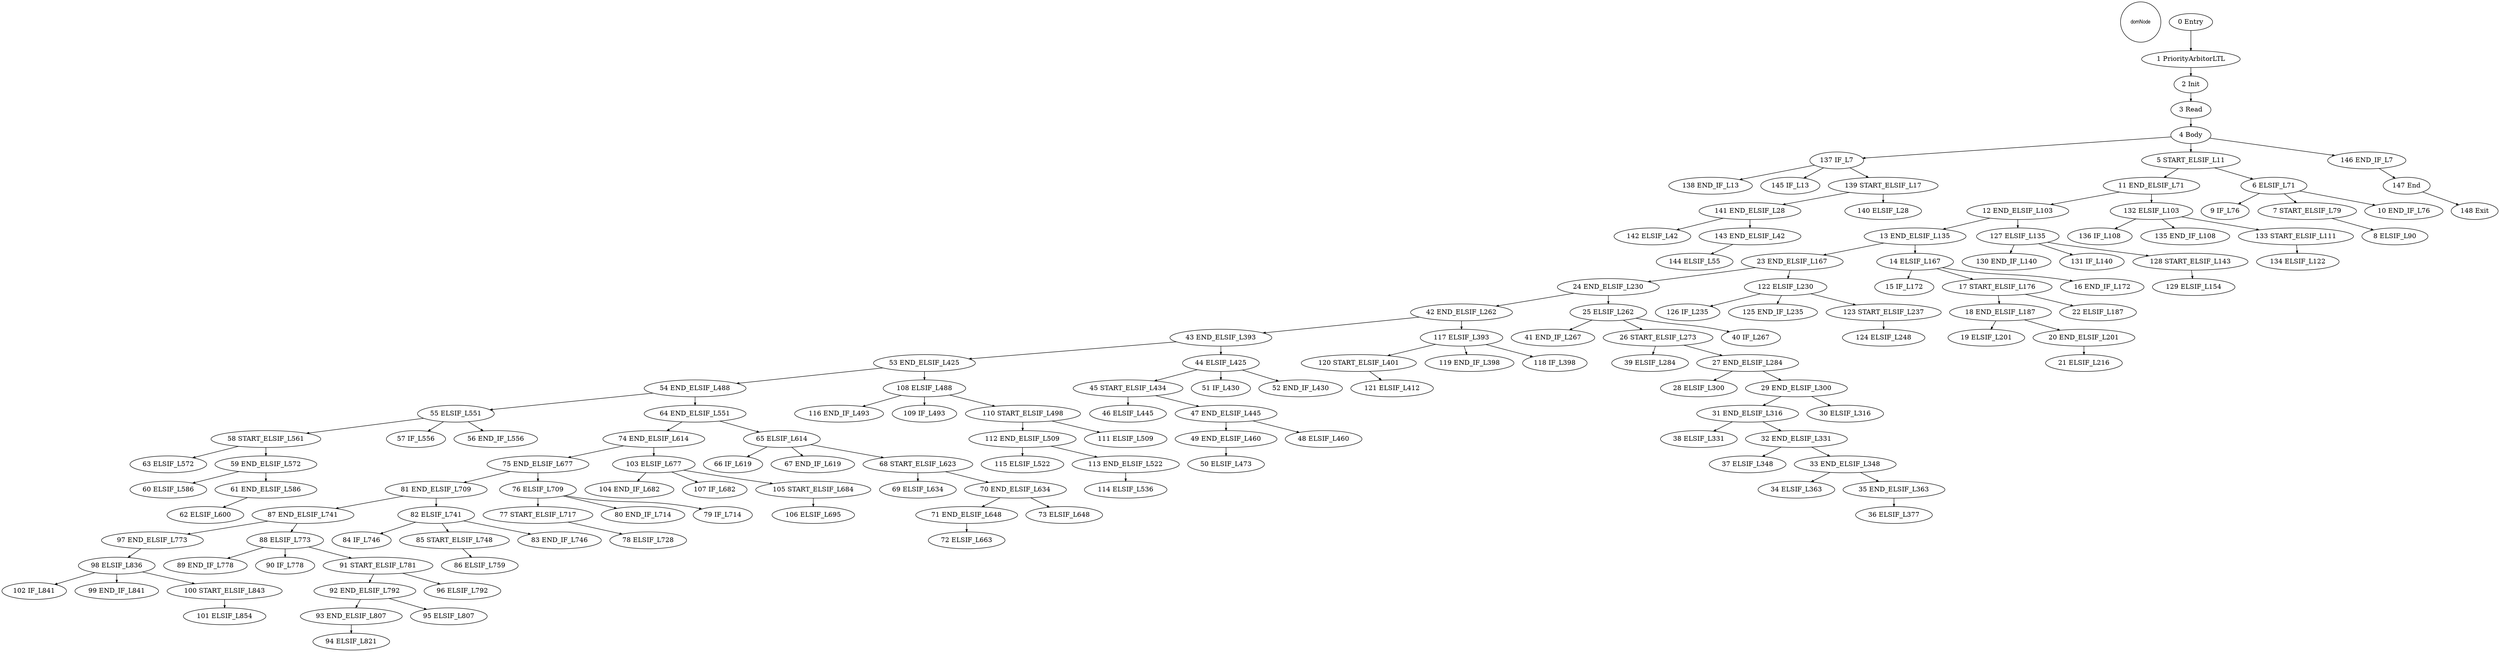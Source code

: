 digraph G {
  ranksep=.25;
  edge [arrowsize=.5]
  domNode [shape=circle, fontname="ArialNarrow",
        fontsize=12,  height=1.2];
  "124 ELSIF_L248"; "130 END_IF_L140"; "120 START_ELSIF_L401"; "34 ELSIF_L363"; "134 ELSIF_L122"; "87 END_ELSIF_L741"; "58 START_ELSIF_L561"; "28 ELSIF_L300"; "43 END_ELSIF_L393"; "55 ELSIF_L551"; "106 ELSIF_L695"; "126 IF_L235"; "29 END_ELSIF_L300"; "102 IF_L841"; "66 IF_L619"; "138 END_IF_L13"; "12 END_ELSIF_L103"; "50 ELSIF_L473"; "62 ELSIF_L600"; "18 END_ELSIF_L187"; "45 START_ELSIF_L434"; "114 ELSIF_L536"; "24 END_ELSIF_L230"; "63 ELSIF_L572"; "31 END_ELSIF_L316"; "15 IF_L172"; "17 START_ELSIF_L176"; "144 ELSIF_L55"; "104 END_IF_L682"; "136 IF_L108"; "49 END_ELSIF_L460"; "60 ELSIF_L586"; "107 IF_L682"; "129 ELSIF_L154"; "13 END_ELSIF_L135"; "142 ELSIF_L42"; "78 ELSIF_L728"; "145 IF_L13"; "37 ELSIF_L348"; "81 END_ELSIF_L709"; "97 END_ELSIF_L773"; "75 END_ELSIF_L677"; "115 ELSIF_L522"; "9 IF_L76"; "116 END_IF_L493"; "38 ELSIF_L331"; "89 END_IF_L778"; "7 START_ELSIF_L79"; "148 Exit"; "109 IF_L493"; "8 ELSIF_L90"; "46 ELSIF_L445"; "71 END_ELSIF_L648"; "125 END_IF_L235"; "2 Init"; "39 ELSIF_L284"; "16 END_IF_L172"; "112 END_ELSIF_L509"; "82 ELSIF_L741"; "41 END_IF_L267"; "33 END_ELSIF_L348"; "74 END_ELSIF_L614"; "137 IF_L7"; "105 START_ELSIF_L684"; "54 END_ELSIF_L488"; "98 ELSIF_L836"; "35 END_ELSIF_L363"; "65 ELSIF_L614"; "3 Read"; "121 ELSIF_L412"; "19 ELSIF_L201"; "77 START_ELSIF_L717"; "64 END_ELSIF_L551"; "84 IF_L746"; "23 END_ELSIF_L167"; "5 START_ELSIF_L11"; "80 END_IF_L714"; "122 ELSIF_L230"; "61 END_ELSIF_L586"; "135 END_IF_L108"; "36 ELSIF_L377"; "26 START_ELSIF_L273"; "143 END_ELSIF_L42"; "14 ELSIF_L167"; "141 END_ELSIF_L28"; "92 END_ELSIF_L792"; "11 END_ELSIF_L71"; "119 END_IF_L398"; "47 END_ELSIF_L445"; "42 END_ELSIF_L262"; "117 ELSIF_L393"; "76 ELSIF_L709"; "132 ELSIF_L103"; "0 Entry"; "21 ELSIF_L216"; "20 END_ELSIF_L201"; "57 IF_L556"; "90 IF_L778"; "96 ELSIF_L792"; "22 ELSIF_L187"; "131 IF_L140"; "133 START_ELSIF_L111"; "59 END_ELSIF_L572"; "4 Body"; "48 ELSIF_L460"; "113 END_ELSIF_L522"; "93 END_ELSIF_L807"; "123 START_ELSIF_L237"; "53 END_ELSIF_L425"; "40 IF_L267"; "99 END_IF_L841"; "73 ELSIF_L648"; "27 END_ELSIF_L284"; "111 ELSIF_L509"; "69 ELSIF_L634"; "94 ELSIF_L821"; "108 ELSIF_L488"; "51 IF_L430"; "86 ELSIF_L759"; "118 IF_L398"; "140 ELSIF_L28"; "67 END_IF_L619"; "88 ELSIF_L773"; "52 END_IF_L430"; "30 ELSIF_L316"; "146 END_IF_L7"; "70 END_ELSIF_L634"; "6 ELSIF_L71"; "79 IF_L714"; "56 END_IF_L556"; "128 START_ELSIF_L143"; "103 ELSIF_L677"; "10 END_IF_L76"; "32 END_ELSIF_L331"; "68 START_ELSIF_L623"; "85 START_ELSIF_L748"; "127 ELSIF_L135"; "72 ELSIF_L663"; "83 END_IF_L746"; "147 End"; "1 PriorityArbitorLTL"; "95 ELSIF_L807"; "139 START_ELSIF_L17"; "110 START_ELSIF_L498"; "91 START_ELSIF_L781"; "101 ELSIF_L854"; "44 ELSIF_L425"; "100 START_ELSIF_L843"; "25 ELSIF_L262"; 
  "117 ELSIF_L393" -> "118 IF_L398";
  "117 ELSIF_L393" -> "119 END_IF_L398";
  "117 ELSIF_L393" -> "120 START_ELSIF_L401";
  "120 START_ELSIF_L401" -> "121 ELSIF_L412";
  "55 ELSIF_L551" -> "56 END_IF_L556";
  "55 ELSIF_L551" -> "57 IF_L556";
  "55 ELSIF_L551" -> "58 START_ELSIF_L561";
  "2 Init" -> "3 Read";
  "113 END_ELSIF_L522" -> "114 ELSIF_L536";
  "54 END_ELSIF_L488" -> "55 ELSIF_L551";
  "54 END_ELSIF_L488" -> "64 END_ELSIF_L551";
  "44 ELSIF_L425" -> "45 START_ELSIF_L434";
  "44 ELSIF_L425" -> "51 IF_L430";
  "44 ELSIF_L425" -> "52 END_IF_L430";
  "6 ELSIF_L71" -> "7 START_ELSIF_L79";
  "6 ELSIF_L71" -> "9 IF_L76";
  "6 ELSIF_L71" -> "10 END_IF_L76";
  "93 END_ELSIF_L807" -> "94 ELSIF_L821";
  "76 ELSIF_L709" -> "77 START_ELSIF_L717";
  "76 ELSIF_L709" -> "79 IF_L714";
  "76 ELSIF_L709" -> "80 END_IF_L714";
  "71 END_ELSIF_L648" -> "72 ELSIF_L663";
  "110 START_ELSIF_L498" -> "111 ELSIF_L509";
  "110 START_ELSIF_L498" -> "112 END_ELSIF_L509";
  "14 ELSIF_L167" -> "15 IF_L172";
  "14 ELSIF_L167" -> "16 END_IF_L172";
  "14 ELSIF_L167" -> "17 START_ELSIF_L176";
  "42 END_ELSIF_L262" -> "43 END_ELSIF_L393";
  "42 END_ELSIF_L262" -> "117 ELSIF_L393";
  "7 START_ELSIF_L79" -> "8 ELSIF_L90";
  "98 ELSIF_L836" -> "99 END_IF_L841";
  "98 ELSIF_L836" -> "100 START_ELSIF_L843";
  "98 ELSIF_L836" -> "102 IF_L841";
  "103 ELSIF_L677" -> "104 END_IF_L682";
  "103 ELSIF_L677" -> "105 START_ELSIF_L684";
  "103 ELSIF_L677" -> "107 IF_L682";
  "97 END_ELSIF_L773" -> "98 ELSIF_L836";
  "13 END_ELSIF_L135" -> "14 ELSIF_L167";
  "13 END_ELSIF_L135" -> "23 END_ELSIF_L167";
  "146 END_IF_L7" -> "147 End";
  "143 END_ELSIF_L42" -> "144 ELSIF_L55";
  "24 END_ELSIF_L230" -> "25 ELSIF_L262";
  "24 END_ELSIF_L230" -> "42 END_ELSIF_L262";
  "68 START_ELSIF_L623" -> "69 ELSIF_L634";
  "68 START_ELSIF_L623" -> "70 END_ELSIF_L634";
  "0 Entry" -> "1 PriorityArbitorLTL";
  "33 END_ELSIF_L348" -> "34 ELSIF_L363";
  "33 END_ELSIF_L348" -> "35 END_ELSIF_L363";
  "87 END_ELSIF_L741" -> "88 ELSIF_L773";
  "87 END_ELSIF_L741" -> "97 END_ELSIF_L773";
  "12 END_ELSIF_L103" -> "13 END_ELSIF_L135";
  "12 END_ELSIF_L103" -> "127 ELSIF_L135";
  "61 END_ELSIF_L586" -> "62 ELSIF_L600";
  "112 END_ELSIF_L509" -> "113 END_ELSIF_L522";
  "112 END_ELSIF_L509" -> "115 ELSIF_L522";
  "1 PriorityArbitorLTL" -> "2 Init";
  "132 ELSIF_L103" -> "133 START_ELSIF_L111";
  "132 ELSIF_L103" -> "135 END_IF_L108";
  "132 ELSIF_L103" -> "136 IF_L108";
  "133 START_ELSIF_L111" -> "134 ELSIF_L122";
  "82 ELSIF_L741" -> "83 END_IF_L746";
  "82 ELSIF_L741" -> "84 IF_L746";
  "82 ELSIF_L741" -> "85 START_ELSIF_L748";
  "35 END_ELSIF_L363" -> "36 ELSIF_L377";
  "123 START_ELSIF_L237" -> "124 ELSIF_L248";
  "70 END_ELSIF_L634" -> "71 END_ELSIF_L648";
  "70 END_ELSIF_L634" -> "73 ELSIF_L648";
  "85 START_ELSIF_L748" -> "86 ELSIF_L759";
  "65 ELSIF_L614" -> "66 IF_L619";
  "65 ELSIF_L614" -> "67 END_IF_L619";
  "65 ELSIF_L614" -> "68 START_ELSIF_L623";
  "141 END_ELSIF_L28" -> "142 ELSIF_L42";
  "141 END_ELSIF_L28" -> "143 END_ELSIF_L42";
  "58 START_ELSIF_L561" -> "59 END_ELSIF_L572";
  "58 START_ELSIF_L561" -> "63 ELSIF_L572";
  "32 END_ELSIF_L331" -> "33 END_ELSIF_L348";
  "32 END_ELSIF_L331" -> "37 ELSIF_L348";
  "105 START_ELSIF_L684" -> "106 ELSIF_L695";
  "59 END_ELSIF_L572" -> "60 ELSIF_L586";
  "59 END_ELSIF_L572" -> "61 END_ELSIF_L586";
  "100 START_ELSIF_L843" -> "101 ELSIF_L854";
  "122 ELSIF_L230" -> "123 START_ELSIF_L237";
  "122 ELSIF_L230" -> "125 END_IF_L235";
  "122 ELSIF_L230" -> "126 IF_L235";
  "3 Read" -> "4 Body";
  "77 START_ELSIF_L717" -> "78 ELSIF_L728";
  "47 END_ELSIF_L445" -> "48 ELSIF_L460";
  "47 END_ELSIF_L445" -> "49 END_ELSIF_L460";
  "20 END_ELSIF_L201" -> "21 ELSIF_L216";
  "23 END_ELSIF_L167" -> "24 END_ELSIF_L230";
  "23 END_ELSIF_L167" -> "122 ELSIF_L230";
  "17 START_ELSIF_L176" -> "18 END_ELSIF_L187";
  "17 START_ELSIF_L176" -> "22 ELSIF_L187";
  "108 ELSIF_L488" -> "109 IF_L493";
  "108 ELSIF_L488" -> "110 START_ELSIF_L498";
  "108 ELSIF_L488" -> "116 END_IF_L493";
  "18 END_ELSIF_L187" -> "19 ELSIF_L201";
  "18 END_ELSIF_L187" -> "20 END_ELSIF_L201";
  "49 END_ELSIF_L460" -> "50 ELSIF_L473";
  "74 END_ELSIF_L614" -> "75 END_ELSIF_L677";
  "74 END_ELSIF_L614" -> "103 ELSIF_L677";
  "147 End" -> "148 Exit";
  "128 START_ELSIF_L143" -> "129 ELSIF_L154";
  "91 START_ELSIF_L781" -> "92 END_ELSIF_L792";
  "91 START_ELSIF_L781" -> "96 ELSIF_L792";
  "64 END_ELSIF_L551" -> "65 ELSIF_L614";
  "64 END_ELSIF_L551" -> "74 END_ELSIF_L614";
  "92 END_ELSIF_L792" -> "93 END_ELSIF_L807";
  "92 END_ELSIF_L792" -> "95 ELSIF_L807";
  "88 ELSIF_L773" -> "89 END_IF_L778";
  "88 ELSIF_L773" -> "90 IF_L778";
  "88 ELSIF_L773" -> "91 START_ELSIF_L781";
  "127 ELSIF_L135" -> "128 START_ELSIF_L143";
  "127 ELSIF_L135" -> "130 END_IF_L140";
  "127 ELSIF_L135" -> "131 IF_L140";
  "43 END_ELSIF_L393" -> "44 ELSIF_L425";
  "43 END_ELSIF_L393" -> "53 END_ELSIF_L425";
  "53 END_ELSIF_L425" -> "54 END_ELSIF_L488";
  "53 END_ELSIF_L425" -> "108 ELSIF_L488";
  "29 END_ELSIF_L300" -> "30 ELSIF_L316";
  "29 END_ELSIF_L300" -> "31 END_ELSIF_L316";
  "81 END_ELSIF_L709" -> "82 ELSIF_L741";
  "81 END_ELSIF_L709" -> "87 END_ELSIF_L741";
  "4 Body" -> "5 START_ELSIF_L11";
  "4 Body" -> "137 IF_L7";
  "4 Body" -> "146 END_IF_L7";
  "26 START_ELSIF_L273" -> "27 END_ELSIF_L284";
  "26 START_ELSIF_L273" -> "39 ELSIF_L284";
  "137 IF_L7" -> "138 END_IF_L13";
  "137 IF_L7" -> "139 START_ELSIF_L17";
  "137 IF_L7" -> "145 IF_L13";
  "27 END_ELSIF_L284" -> "28 ELSIF_L300";
  "27 END_ELSIF_L284" -> "29 END_ELSIF_L300";
  "45 START_ELSIF_L434" -> "46 ELSIF_L445";
  "45 START_ELSIF_L434" -> "47 END_ELSIF_L445";
  "25 ELSIF_L262" -> "26 START_ELSIF_L273";
  "25 ELSIF_L262" -> "40 IF_L267";
  "25 ELSIF_L262" -> "41 END_IF_L267";
  "5 START_ELSIF_L11" -> "6 ELSIF_L71";
  "5 START_ELSIF_L11" -> "11 END_ELSIF_L71";
  "31 END_ELSIF_L316" -> "32 END_ELSIF_L331";
  "31 END_ELSIF_L316" -> "38 ELSIF_L331";
  "75 END_ELSIF_L677" -> "76 ELSIF_L709";
  "75 END_ELSIF_L677" -> "81 END_ELSIF_L709";
  "139 START_ELSIF_L17" -> "140 ELSIF_L28";
  "139 START_ELSIF_L17" -> "141 END_ELSIF_L28";
  "11 END_ELSIF_L71" -> "12 END_ELSIF_L103";
  "11 END_ELSIF_L71" -> "132 ELSIF_L103";
}

